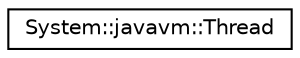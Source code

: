 digraph G
{
  edge [fontname="Helvetica",fontsize="10",labelfontname="Helvetica",labelfontsize="10"];
  node [fontname="Helvetica",fontsize="10",shape=record];
  rankdir="LR";
  Node1 [label="System::javavm::Thread",height=0.2,width=0.4,color="black", fillcolor="white", style="filled",URL="$class_system_1_1javavm_1_1_thread.html"];
}
